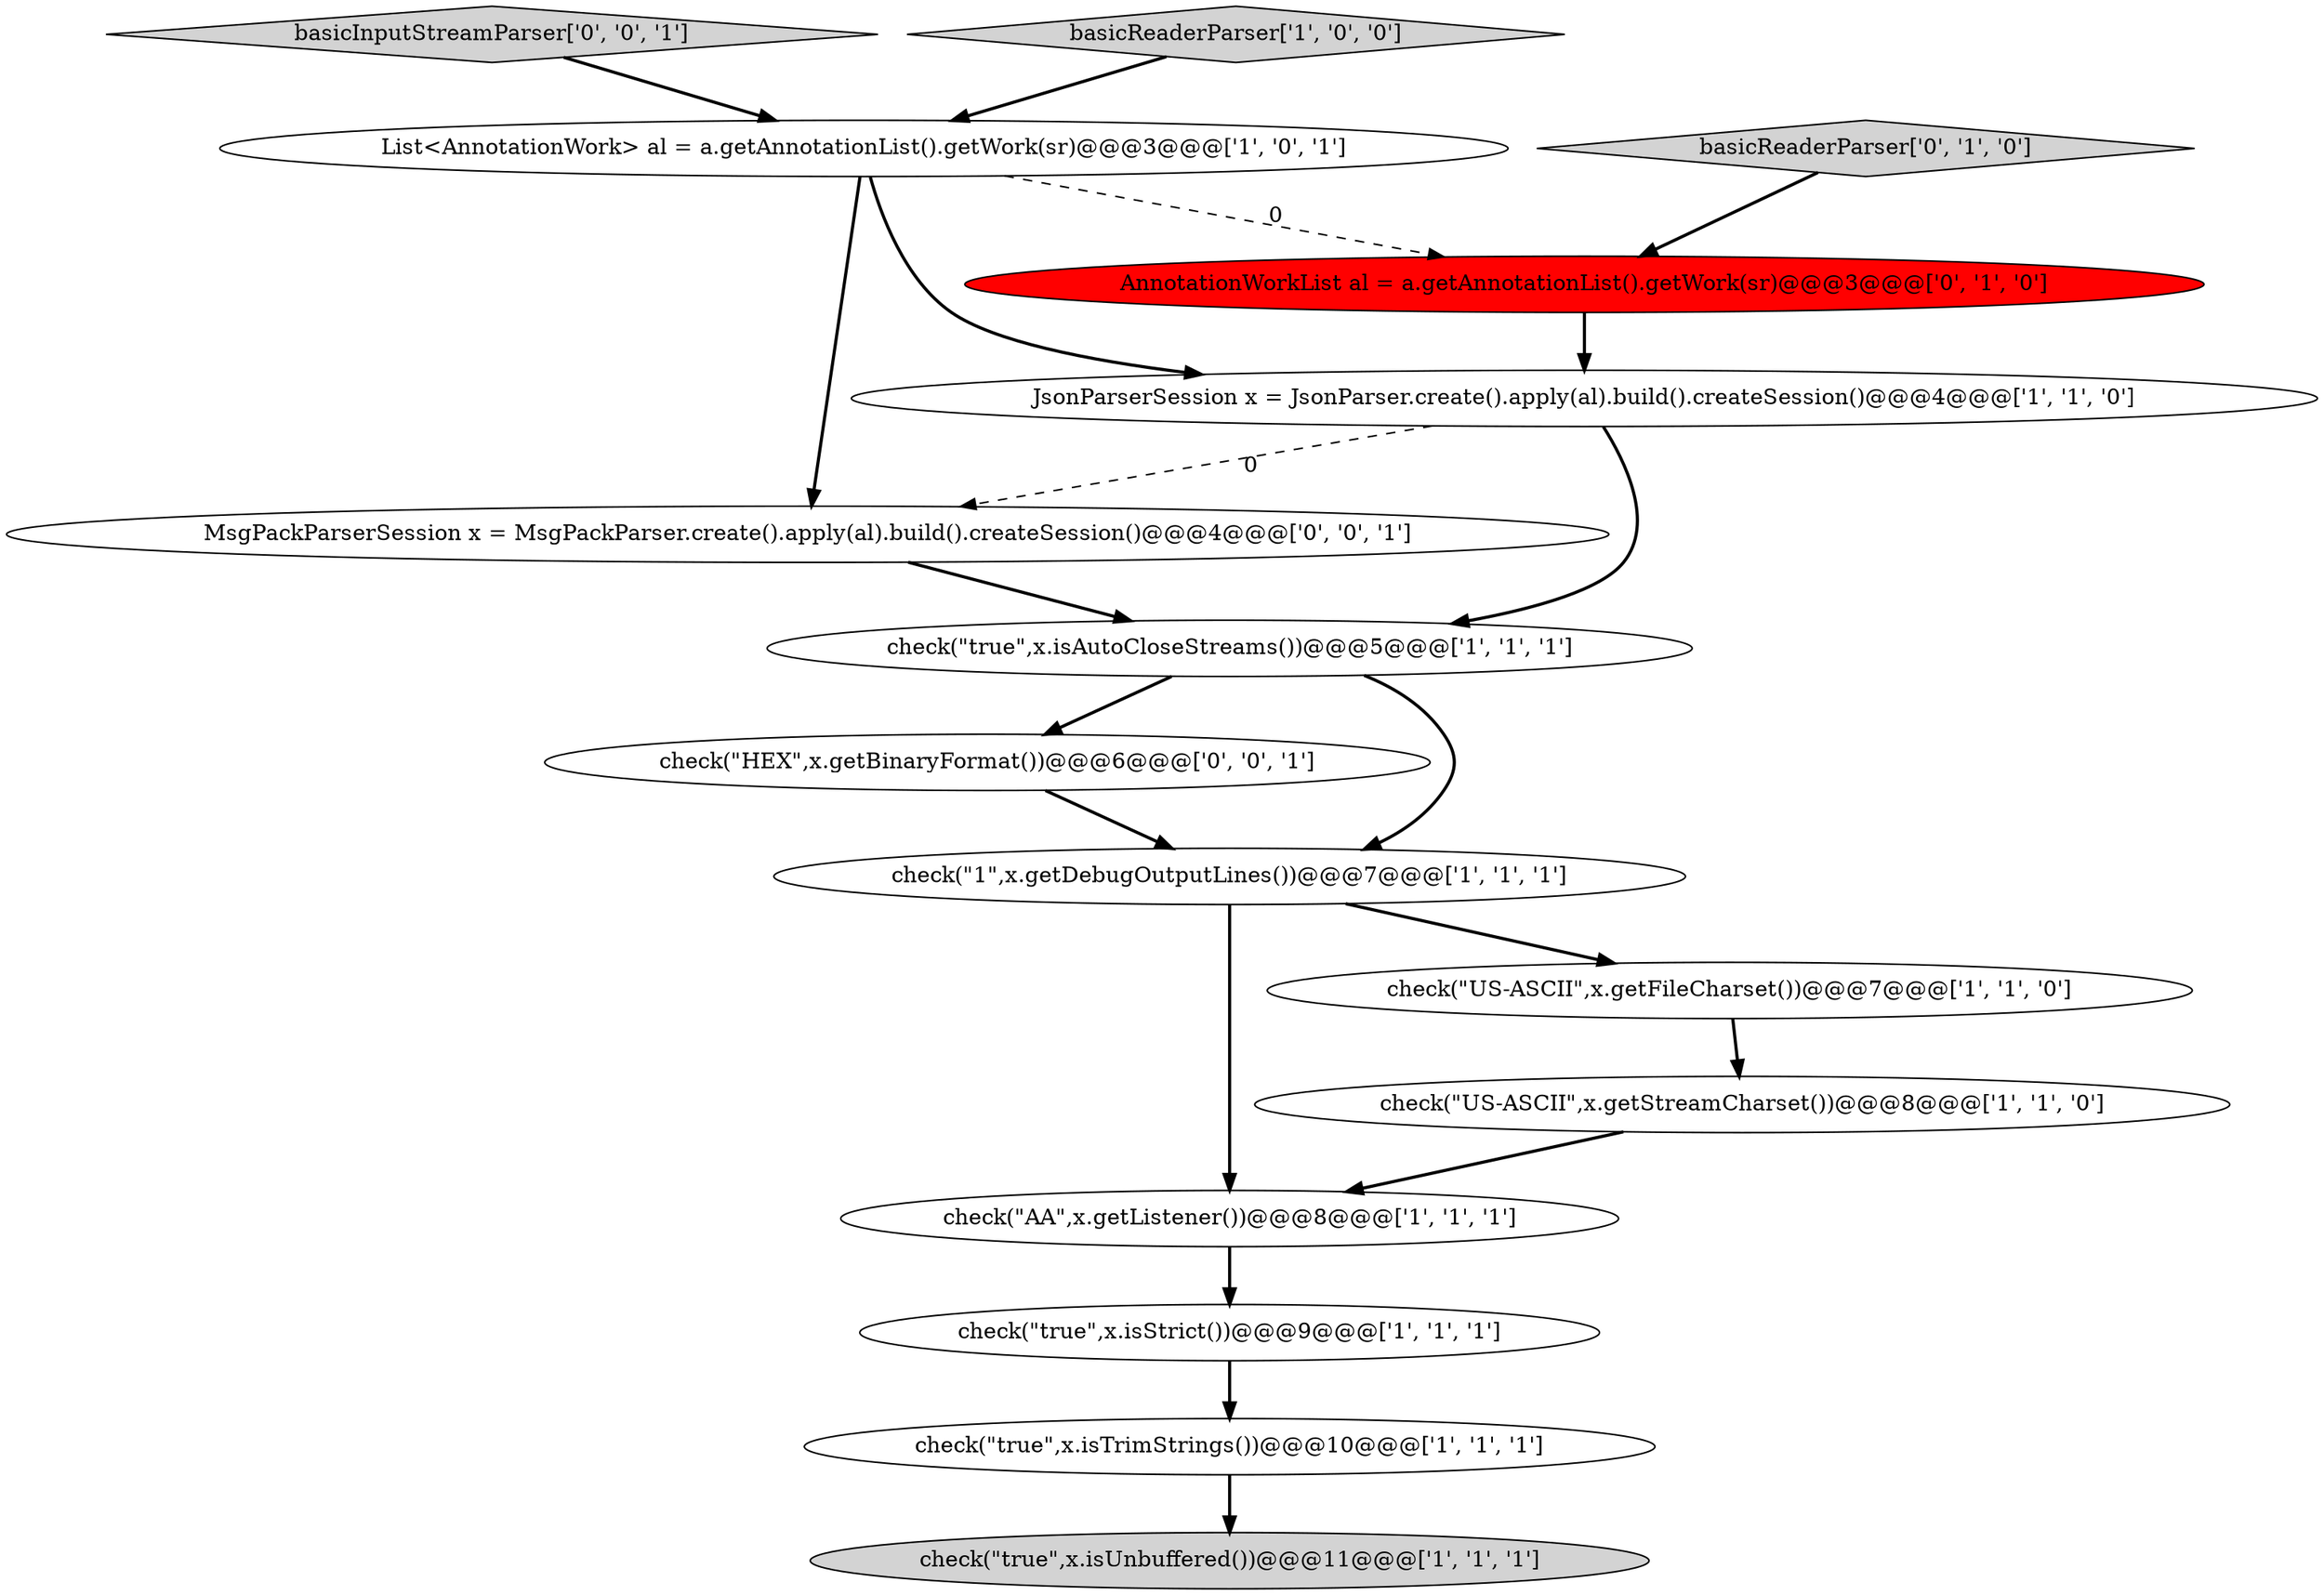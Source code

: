 digraph {
12 [style = filled, label = "AnnotationWorkList al = a.getAnnotationList().getWork(sr)@@@3@@@['0', '1', '0']", fillcolor = red, shape = ellipse image = "AAA1AAABBB2BBB"];
14 [style = filled, label = "check(\"HEX\",x.getBinaryFormat())@@@6@@@['0', '0', '1']", fillcolor = white, shape = ellipse image = "AAA0AAABBB3BBB"];
15 [style = filled, label = "basicInputStreamParser['0', '0', '1']", fillcolor = lightgray, shape = diamond image = "AAA0AAABBB3BBB"];
3 [style = filled, label = "check(\"true\",x.isUnbuffered())@@@11@@@['1', '1', '1']", fillcolor = lightgray, shape = ellipse image = "AAA0AAABBB1BBB"];
11 [style = filled, label = "basicReaderParser['0', '1', '0']", fillcolor = lightgray, shape = diamond image = "AAA0AAABBB2BBB"];
13 [style = filled, label = "MsgPackParserSession x = MsgPackParser.create().apply(al).build().createSession()@@@4@@@['0', '0', '1']", fillcolor = white, shape = ellipse image = "AAA0AAABBB3BBB"];
8 [style = filled, label = "JsonParserSession x = JsonParser.create().apply(al).build().createSession()@@@4@@@['1', '1', '0']", fillcolor = white, shape = ellipse image = "AAA0AAABBB1BBB"];
6 [style = filled, label = "check(\"true\",x.isStrict())@@@9@@@['1', '1', '1']", fillcolor = white, shape = ellipse image = "AAA0AAABBB1BBB"];
2 [style = filled, label = "check(\"true\",x.isTrimStrings())@@@10@@@['1', '1', '1']", fillcolor = white, shape = ellipse image = "AAA0AAABBB1BBB"];
1 [style = filled, label = "check(\"AA\",x.getListener())@@@8@@@['1', '1', '1']", fillcolor = white, shape = ellipse image = "AAA0AAABBB1BBB"];
5 [style = filled, label = "check(\"US-ASCII\",x.getStreamCharset())@@@8@@@['1', '1', '0']", fillcolor = white, shape = ellipse image = "AAA0AAABBB1BBB"];
10 [style = filled, label = "check(\"US-ASCII\",x.getFileCharset())@@@7@@@['1', '1', '0']", fillcolor = white, shape = ellipse image = "AAA0AAABBB1BBB"];
4 [style = filled, label = "check(\"true\",x.isAutoCloseStreams())@@@5@@@['1', '1', '1']", fillcolor = white, shape = ellipse image = "AAA0AAABBB1BBB"];
9 [style = filled, label = "check(\"1\",x.getDebugOutputLines())@@@7@@@['1', '1', '1']", fillcolor = white, shape = ellipse image = "AAA0AAABBB1BBB"];
7 [style = filled, label = "List<AnnotationWork> al = a.getAnnotationList().getWork(sr)@@@3@@@['1', '0', '1']", fillcolor = white, shape = ellipse image = "AAA0AAABBB1BBB"];
0 [style = filled, label = "basicReaderParser['1', '0', '0']", fillcolor = lightgray, shape = diamond image = "AAA0AAABBB1BBB"];
7->13 [style = bold, label=""];
7->12 [style = dashed, label="0"];
4->9 [style = bold, label=""];
5->1 [style = bold, label=""];
14->9 [style = bold, label=""];
4->14 [style = bold, label=""];
11->12 [style = bold, label=""];
1->6 [style = bold, label=""];
8->4 [style = bold, label=""];
10->5 [style = bold, label=""];
9->10 [style = bold, label=""];
9->1 [style = bold, label=""];
15->7 [style = bold, label=""];
7->8 [style = bold, label=""];
12->8 [style = bold, label=""];
13->4 [style = bold, label=""];
2->3 [style = bold, label=""];
8->13 [style = dashed, label="0"];
0->7 [style = bold, label=""];
6->2 [style = bold, label=""];
}
